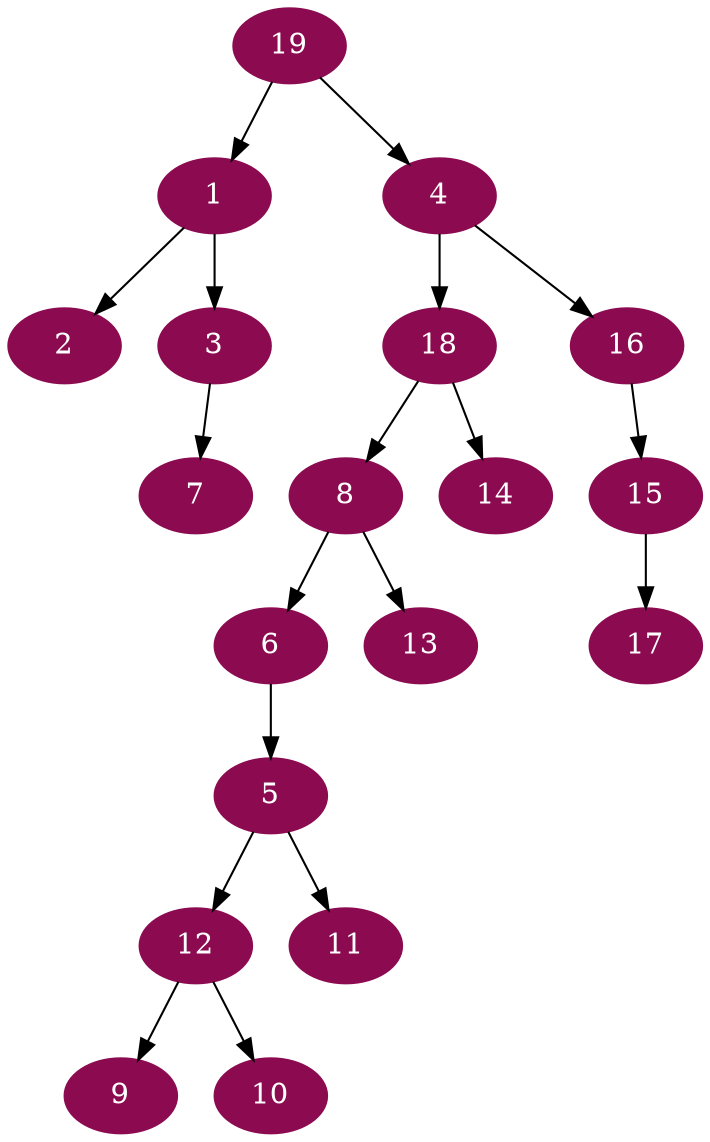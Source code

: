 digraph G {
node [color=deeppink4, style=filled, fontcolor=white];
19 -> 1;
1 -> 2;
1 -> 3;
19 -> 4;
6 -> 5;
8 -> 6;
3 -> 7;
18 -> 8;
12 -> 9;
12 -> 10;
5 -> 11;
5 -> 12;
8 -> 13;
18 -> 14;
16 -> 15;
4 -> 16;
15 -> 17;
4 -> 18;
}
